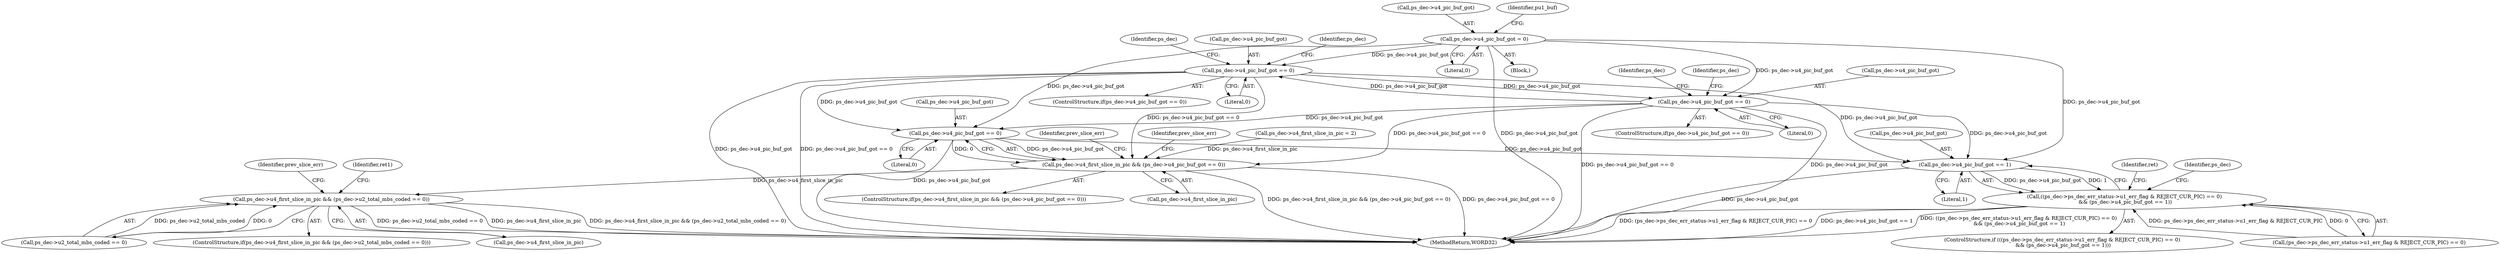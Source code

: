 digraph "0_Android_494561291a503840f385fbcd11d9bc5f4dc502b8@pointer" {
"1001528" [label="(Call,ps_dec->u4_pic_buf_got == 0)"];
"1001250" [label="(Call,ps_dec->u4_pic_buf_got == 0)"];
"1000982" [label="(Call,ps_dec->u4_pic_buf_got = 0)"];
"1001091" [label="(Call,ps_dec->u4_pic_buf_got == 0)"];
"1001524" [label="(Call,ps_dec->u4_first_slice_in_pic && (ps_dec->u4_pic_buf_got == 0))"];
"1001541" [label="(Call,ps_dec->u4_first_slice_in_pic && (ps_dec->u2_total_mbs_coded == 0))"];
"1001893" [label="(Call,ps_dec->u4_pic_buf_got == 1)"];
"1001883" [label="(Call,((ps_dec->ps_dec_err_status->u1_err_flag & REJECT_CUR_PIC) == 0)\n && (ps_dec->u4_pic_buf_got == 1))"];
"1001130" [label="(Identifier,ps_dec)"];
"1001100" [label="(Identifier,ps_dec)"];
"1001092" [label="(Call,ps_dec->u4_pic_buf_got)"];
"1001528" [label="(Call,ps_dec->u4_pic_buf_got == 0)"];
"1001897" [label="(Literal,1)"];
"1001882" [label="(ControlStructure,if (((ps_dec->ps_dec_err_status->u1_err_flag & REJECT_CUR_PIC) == 0)\n && (ps_dec->u4_pic_buf_got == 1)))"];
"1001541" [label="(Call,ps_dec->u4_first_slice_in_pic && (ps_dec->u2_total_mbs_coded == 0))"];
"1001545" [label="(Call,ps_dec->u2_total_mbs_coded == 0)"];
"1001913" [label="(Identifier,ps_dec)"];
"1000983" [label="(Call,ps_dec->u4_pic_buf_got)"];
"1001532" [label="(Literal,0)"];
"1002185" [label="(MethodReturn,WORD32)"];
"1001525" [label="(Call,ps_dec->u4_first_slice_in_pic)"];
"1001257" [label="(Identifier,ps_dec)"];
"1001249" [label="(ControlStructure,if(ps_dec->u4_pic_buf_got == 0))"];
"1001091" [label="(Call,ps_dec->u4_pic_buf_got == 0)"];
"1001893" [label="(Call,ps_dec->u4_pic_buf_got == 1)"];
"1001250" [label="(Call,ps_dec->u4_pic_buf_got == 0)"];
"1000986" [label="(Literal,0)"];
"1001551" [label="(Identifier,prev_slice_err)"];
"1001529" [label="(Call,ps_dec->u4_pic_buf_got)"];
"1001894" [label="(Call,ps_dec->u4_pic_buf_got)"];
"1001538" [label="(Identifier,prev_slice_err)"];
"1001883" [label="(Call,((ps_dec->ps_dec_err_status->u1_err_flag & REJECT_CUR_PIC) == 0)\n && (ps_dec->u4_pic_buf_got == 1))"];
"1001251" [label="(Call,ps_dec->u4_pic_buf_got)"];
"1001524" [label="(Call,ps_dec->u4_first_slice_in_pic && (ps_dec->u4_pic_buf_got == 0))"];
"1001095" [label="(Literal,0)"];
"1001277" [label="(Identifier,ps_dec)"];
"1001540" [label="(ControlStructure,if(ps_dec->u4_first_slice_in_pic && (ps_dec->u2_total_mbs_coded == 0)))"];
"1000153" [label="(Block,)"];
"1001884" [label="(Call,(ps_dec->ps_dec_err_status->u1_err_flag & REJECT_CUR_PIC) == 0)"];
"1000990" [label="(Identifier,pu1_buf)"];
"1001554" [label="(Identifier,ret1)"];
"1001542" [label="(Call,ps_dec->u4_first_slice_in_pic)"];
"1001254" [label="(Literal,0)"];
"1001534" [label="(Identifier,prev_slice_err)"];
"1001523" [label="(ControlStructure,if(ps_dec->u4_first_slice_in_pic && (ps_dec->u4_pic_buf_got == 0)))"];
"1000940" [label="(Call,ps_dec->u4_first_slice_in_pic = 2)"];
"1000982" [label="(Call,ps_dec->u4_pic_buf_got = 0)"];
"1001900" [label="(Identifier,ret)"];
"1001090" [label="(ControlStructure,if(ps_dec->u4_pic_buf_got == 0))"];
"1001528" -> "1001524"  [label="AST: "];
"1001528" -> "1001532"  [label="CFG: "];
"1001529" -> "1001528"  [label="AST: "];
"1001532" -> "1001528"  [label="AST: "];
"1001524" -> "1001528"  [label="CFG: "];
"1001528" -> "1002185"  [label="DDG: ps_dec->u4_pic_buf_got"];
"1001528" -> "1001524"  [label="DDG: ps_dec->u4_pic_buf_got"];
"1001528" -> "1001524"  [label="DDG: 0"];
"1001250" -> "1001528"  [label="DDG: ps_dec->u4_pic_buf_got"];
"1000982" -> "1001528"  [label="DDG: ps_dec->u4_pic_buf_got"];
"1001091" -> "1001528"  [label="DDG: ps_dec->u4_pic_buf_got"];
"1001528" -> "1001893"  [label="DDG: ps_dec->u4_pic_buf_got"];
"1001250" -> "1001249"  [label="AST: "];
"1001250" -> "1001254"  [label="CFG: "];
"1001251" -> "1001250"  [label="AST: "];
"1001254" -> "1001250"  [label="AST: "];
"1001257" -> "1001250"  [label="CFG: "];
"1001277" -> "1001250"  [label="CFG: "];
"1001250" -> "1002185"  [label="DDG: ps_dec->u4_pic_buf_got"];
"1001250" -> "1002185"  [label="DDG: ps_dec->u4_pic_buf_got == 0"];
"1001250" -> "1001091"  [label="DDG: ps_dec->u4_pic_buf_got"];
"1000982" -> "1001250"  [label="DDG: ps_dec->u4_pic_buf_got"];
"1001091" -> "1001250"  [label="DDG: ps_dec->u4_pic_buf_got"];
"1001250" -> "1001524"  [label="DDG: ps_dec->u4_pic_buf_got == 0"];
"1001250" -> "1001893"  [label="DDG: ps_dec->u4_pic_buf_got"];
"1000982" -> "1000153"  [label="AST: "];
"1000982" -> "1000986"  [label="CFG: "];
"1000983" -> "1000982"  [label="AST: "];
"1000986" -> "1000982"  [label="AST: "];
"1000990" -> "1000982"  [label="CFG: "];
"1000982" -> "1002185"  [label="DDG: ps_dec->u4_pic_buf_got"];
"1000982" -> "1001091"  [label="DDG: ps_dec->u4_pic_buf_got"];
"1000982" -> "1001893"  [label="DDG: ps_dec->u4_pic_buf_got"];
"1001091" -> "1001090"  [label="AST: "];
"1001091" -> "1001095"  [label="CFG: "];
"1001092" -> "1001091"  [label="AST: "];
"1001095" -> "1001091"  [label="AST: "];
"1001100" -> "1001091"  [label="CFG: "];
"1001130" -> "1001091"  [label="CFG: "];
"1001091" -> "1002185"  [label="DDG: ps_dec->u4_pic_buf_got == 0"];
"1001091" -> "1002185"  [label="DDG: ps_dec->u4_pic_buf_got"];
"1001091" -> "1001524"  [label="DDG: ps_dec->u4_pic_buf_got == 0"];
"1001091" -> "1001893"  [label="DDG: ps_dec->u4_pic_buf_got"];
"1001524" -> "1001523"  [label="AST: "];
"1001524" -> "1001525"  [label="CFG: "];
"1001525" -> "1001524"  [label="AST: "];
"1001534" -> "1001524"  [label="CFG: "];
"1001538" -> "1001524"  [label="CFG: "];
"1001524" -> "1002185"  [label="DDG: ps_dec->u4_pic_buf_got == 0"];
"1001524" -> "1002185"  [label="DDG: ps_dec->u4_first_slice_in_pic && (ps_dec->u4_pic_buf_got == 0)"];
"1000940" -> "1001524"  [label="DDG: ps_dec->u4_first_slice_in_pic"];
"1001524" -> "1001541"  [label="DDG: ps_dec->u4_first_slice_in_pic"];
"1001541" -> "1001540"  [label="AST: "];
"1001541" -> "1001542"  [label="CFG: "];
"1001541" -> "1001545"  [label="CFG: "];
"1001542" -> "1001541"  [label="AST: "];
"1001545" -> "1001541"  [label="AST: "];
"1001551" -> "1001541"  [label="CFG: "];
"1001554" -> "1001541"  [label="CFG: "];
"1001541" -> "1002185"  [label="DDG: ps_dec->u2_total_mbs_coded == 0"];
"1001541" -> "1002185"  [label="DDG: ps_dec->u4_first_slice_in_pic"];
"1001541" -> "1002185"  [label="DDG: ps_dec->u4_first_slice_in_pic && (ps_dec->u2_total_mbs_coded == 0)"];
"1001545" -> "1001541"  [label="DDG: ps_dec->u2_total_mbs_coded"];
"1001545" -> "1001541"  [label="DDG: 0"];
"1001893" -> "1001883"  [label="AST: "];
"1001893" -> "1001897"  [label="CFG: "];
"1001894" -> "1001893"  [label="AST: "];
"1001897" -> "1001893"  [label="AST: "];
"1001883" -> "1001893"  [label="CFG: "];
"1001893" -> "1002185"  [label="DDG: ps_dec->u4_pic_buf_got"];
"1001893" -> "1001883"  [label="DDG: ps_dec->u4_pic_buf_got"];
"1001893" -> "1001883"  [label="DDG: 1"];
"1001883" -> "1001882"  [label="AST: "];
"1001883" -> "1001884"  [label="CFG: "];
"1001884" -> "1001883"  [label="AST: "];
"1001900" -> "1001883"  [label="CFG: "];
"1001913" -> "1001883"  [label="CFG: "];
"1001883" -> "1002185"  [label="DDG: (ps_dec->ps_dec_err_status->u1_err_flag & REJECT_CUR_PIC) == 0"];
"1001883" -> "1002185"  [label="DDG: ps_dec->u4_pic_buf_got == 1"];
"1001883" -> "1002185"  [label="DDG: ((ps_dec->ps_dec_err_status->u1_err_flag & REJECT_CUR_PIC) == 0)\n && (ps_dec->u4_pic_buf_got == 1)"];
"1001884" -> "1001883"  [label="DDG: ps_dec->ps_dec_err_status->u1_err_flag & REJECT_CUR_PIC"];
"1001884" -> "1001883"  [label="DDG: 0"];
}
